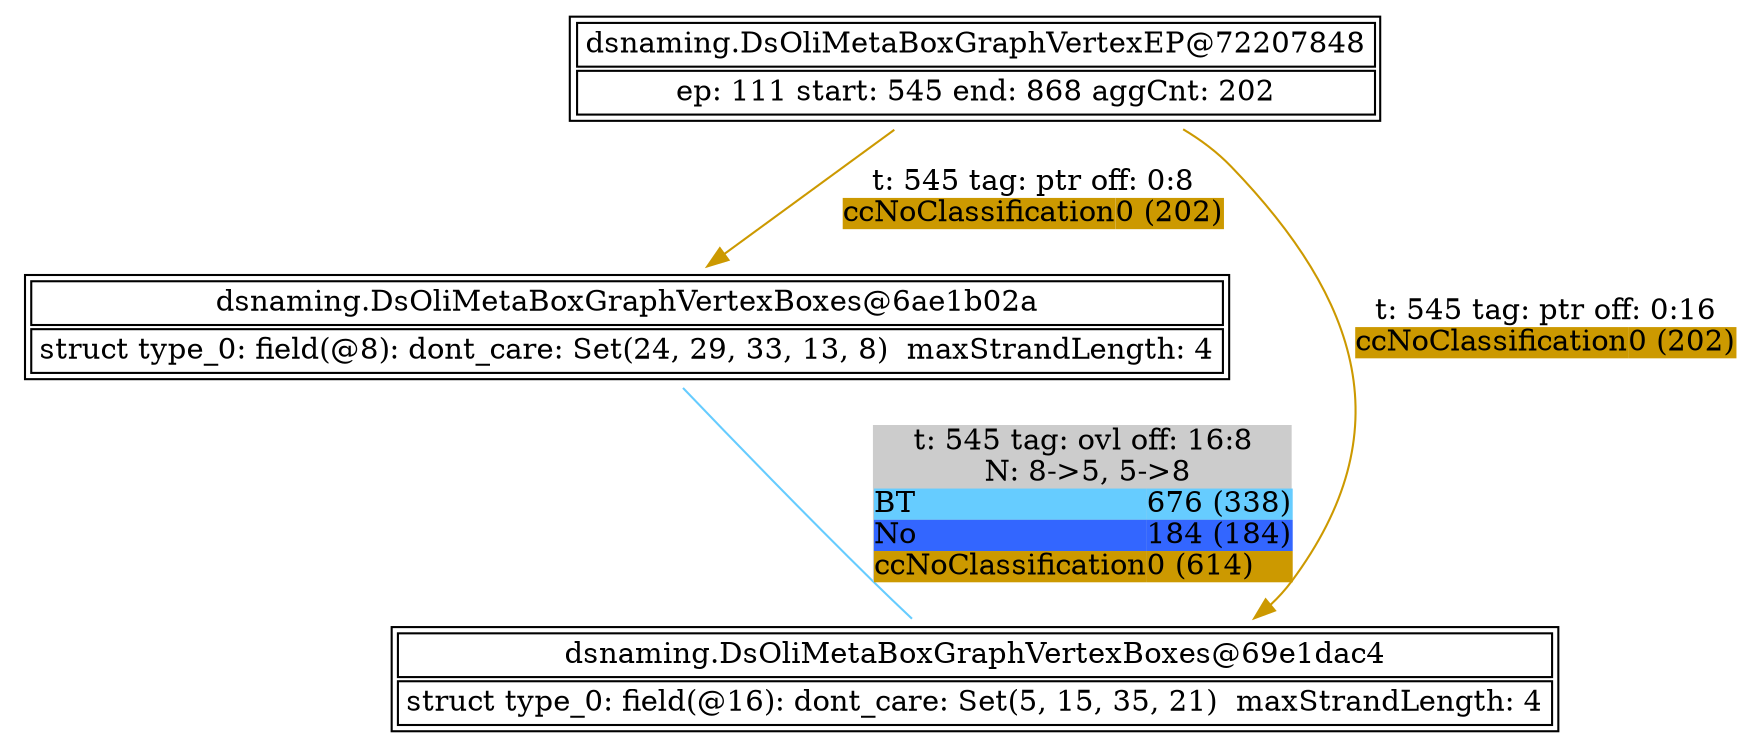 digraph G {
	"dsnaming.DsOliMetaBoxGraphVertexBoxes@6ae1b02a" -> "dsnaming.DsOliMetaBoxGraphVertexBoxes@69e1dac4" [dir = none, label = <<TABLE BORDER="0" ALIGN="left" BGCOLOR="#CCCCCC" COLOR="black" CELLBORDER="0" CELLPADDING="0" CELLSPACING="0"><TR><TD COLSPAN="2">t: 545 tag: ovl off: 16:8</TD></TR><TR><TD COLSPAN="2"> N: 8-&gt;5, 5-&gt;8</TD></TR><TR><TD ALIGN="left" BGCOLOR="#66CCFF">BT</TD><TD ALIGN="left" BGCOLOR="#66CCFF">676 (338)</TD></TR><TR><TD ALIGN="left" BGCOLOR="#3366FF">No</TD><TD ALIGN="left" BGCOLOR="#3366FF">184 (184)</TD></TR><TR><TD ALIGN="left" BGCOLOR="#CC9900">ccNoClassification</TD><TD ALIGN="left" BGCOLOR="#CC9900">0 (614)</TD></TR></TABLE>>, color = "#66CCFF"]
	"dsnaming.DsOliMetaBoxGraphVertexEP@72207848" -> "dsnaming.DsOliMetaBoxGraphVertexBoxes@69e1dac4" [color = "#CC9900", label = <<TABLE BORDER="0" ALIGN="left" COLOR="black" CELLBORDER="0"  CELLPADDING="0" CELLSPACING="0"><TR><TD COLSPAN="2">t: 545 tag: ptr off: 0:16</TD></TR><TR><TD ALIGN="left" BGCOLOR="#CC9900">ccNoClassification</TD><TD ALIGN="left" BGCOLOR="#CC9900">0 (202)</TD></TR></TABLE>>]
	"dsnaming.DsOliMetaBoxGraphVertexEP@72207848" -> "dsnaming.DsOliMetaBoxGraphVertexBoxes@6ae1b02a" [color = "#CC9900", label = <<TABLE BORDER="0" ALIGN="left" COLOR="black" CELLBORDER="0"  CELLPADDING="0" CELLSPACING="0"><TR><TD COLSPAN="2">t: 545 tag: ptr off: 0:8</TD></TR><TR><TD ALIGN="left" BGCOLOR="#CC9900">ccNoClassification</TD><TD ALIGN="left" BGCOLOR="#CC9900">0 (202)</TD></TR></TABLE>>]
	subgraph connected_vertices {
		rankdir = LR
		"dsnaming.DsOliMetaBoxGraphVertexBoxes@6ae1b02a"  [label = <<TABLE><TR><TD COLSPAN="2">dsnaming.DsOliMetaBoxGraphVertexBoxes@6ae1b02a</TD></TR><TR><TD COLSPAN="2">struct type_0: field(@8): dont_care: Set(24, 29, 33, 13, 8)  maxStrandLength: 4</TD></TR></TABLE>>, shape = none]
		"dsnaming.DsOliMetaBoxGraphVertexEP@72207848"  [label = <<TABLE><TR><TD COLSPAN="2">dsnaming.DsOliMetaBoxGraphVertexEP@72207848</TD></TR><TR><TD COLSPAN="2">ep: 111 start: 545 end: 868 aggCnt: 202</TD></TR></TABLE>>, shape = none]
		"dsnaming.DsOliMetaBoxGraphVertexBoxes@69e1dac4"  [label = <<TABLE><TR><TD COLSPAN="2">dsnaming.DsOliMetaBoxGraphVertexBoxes@69e1dac4</TD></TR><TR><TD COLSPAN="2">struct type_0: field(@16): dont_care: Set(5, 15, 35, 21)  maxStrandLength: 4</TD></TR></TABLE>>, shape = none]
	}
}